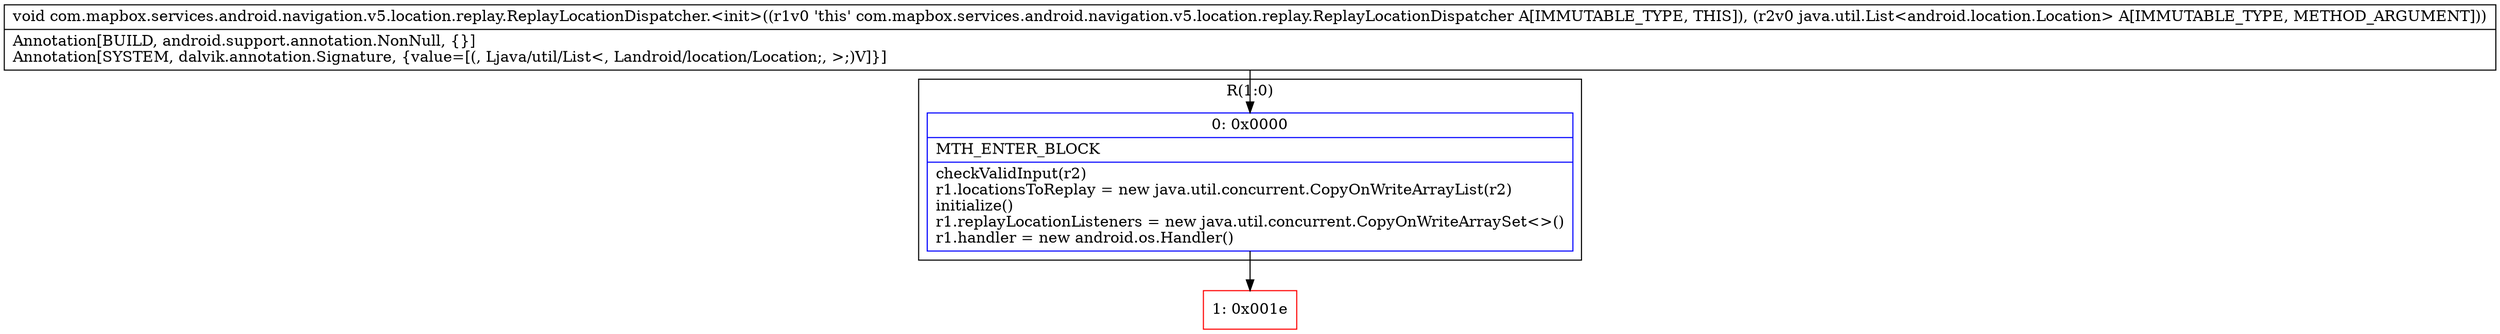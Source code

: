digraph "CFG forcom.mapbox.services.android.navigation.v5.location.replay.ReplayLocationDispatcher.\<init\>(Ljava\/util\/List;)V" {
subgraph cluster_Region_424773339 {
label = "R(1:0)";
node [shape=record,color=blue];
Node_0 [shape=record,label="{0\:\ 0x0000|MTH_ENTER_BLOCK\l|checkValidInput(r2)\lr1.locationsToReplay = new java.util.concurrent.CopyOnWriteArrayList(r2)\linitialize()\lr1.replayLocationListeners = new java.util.concurrent.CopyOnWriteArraySet\<\>()\lr1.handler = new android.os.Handler()\l}"];
}
Node_1 [shape=record,color=red,label="{1\:\ 0x001e}"];
MethodNode[shape=record,label="{void com.mapbox.services.android.navigation.v5.location.replay.ReplayLocationDispatcher.\<init\>((r1v0 'this' com.mapbox.services.android.navigation.v5.location.replay.ReplayLocationDispatcher A[IMMUTABLE_TYPE, THIS]), (r2v0 java.util.List\<android.location.Location\> A[IMMUTABLE_TYPE, METHOD_ARGUMENT]))  | Annotation[BUILD, android.support.annotation.NonNull, \{\}]\lAnnotation[SYSTEM, dalvik.annotation.Signature, \{value=[(, Ljava\/util\/List\<, Landroid\/location\/Location;, \>;)V]\}]\l}"];
MethodNode -> Node_0;
Node_0 -> Node_1;
}

